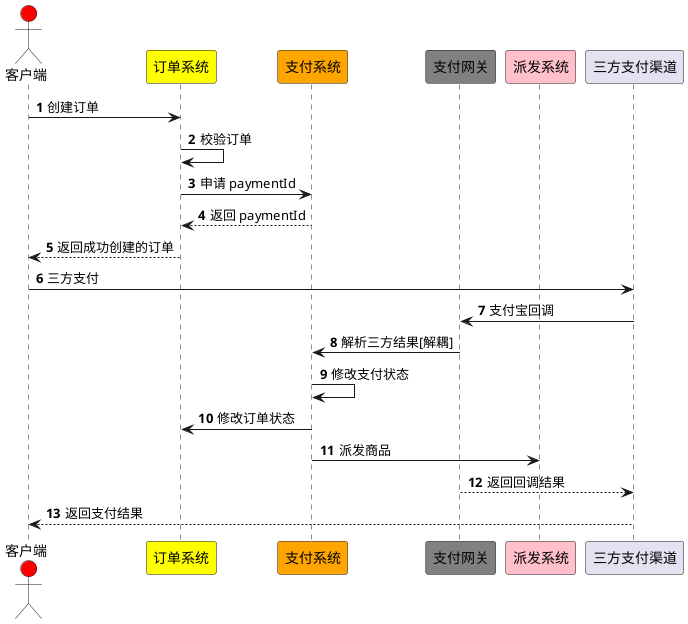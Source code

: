 @startuml
'https://plantuml.com/sequence-diagram
autonumber

actor "客户端" as User #red
' The only difference between actor
'and participant is the drawing
participant "订单系统" as Order #yellow
participant "支付系统" as Payment #orange
participant "支付网关" as PaymentGateway #gray
participant "派发系统" as Dispatch #pink
participant "三方支付渠道" as third
/' You can also declare:
   participant L as "I have a really\nlong name"  #99FF99
  '/


User -> Order: 创建订单
Order -> Order: 校验订单
Order -> Payment : 申请 paymentId
Payment --> Order : 返回 paymentId
Order --> User: 返回成功创建的订单

User -> third: 三方支付

third -> PaymentGateway: 支付宝回调
PaymentGateway -> Payment: 解析三方结果[解耦]
Payment -> Payment: 修改支付状态
Payment -> Order : 修改订单状态
Payment -> Dispatch : 派发商品
PaymentGateway --> third : 返回回调结果
third --> User :  返回支付结果
@enduml





